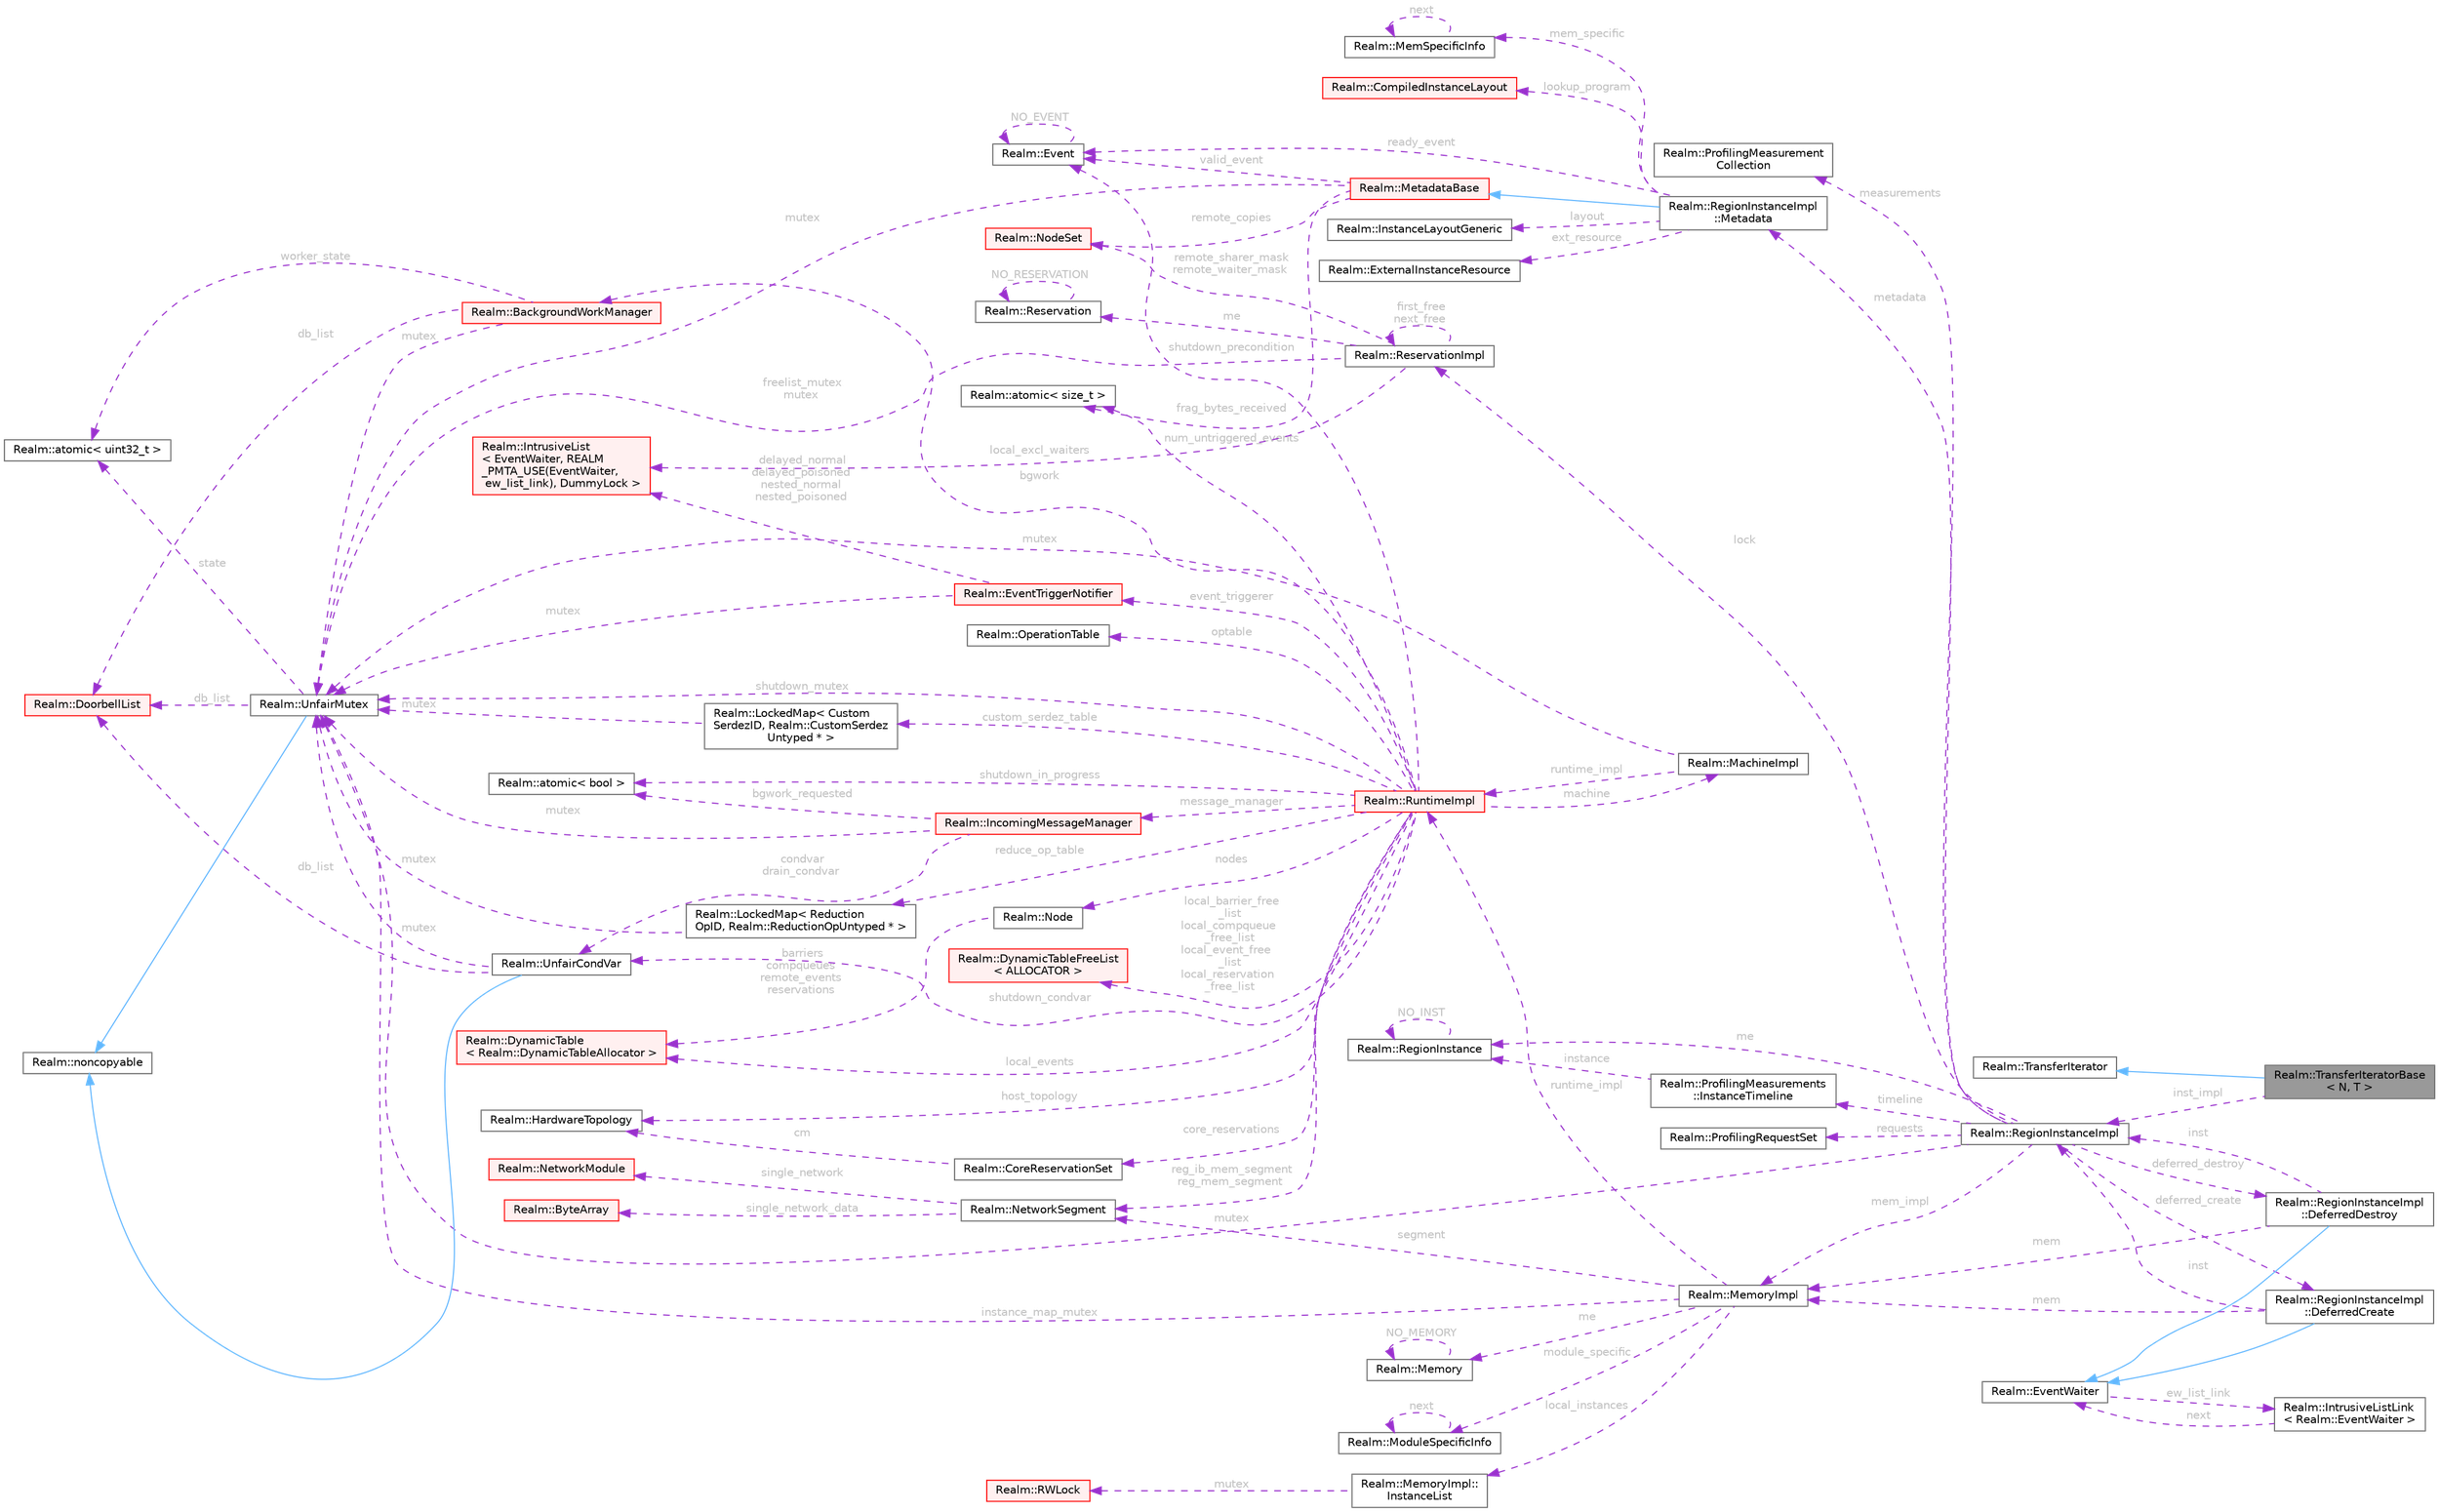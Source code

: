 digraph "Realm::TransferIteratorBase&lt; N, T &gt;"
{
 // LATEX_PDF_SIZE
  bgcolor="transparent";
  edge [fontname=Helvetica,fontsize=10,labelfontname=Helvetica,labelfontsize=10];
  node [fontname=Helvetica,fontsize=10,shape=box,height=0.2,width=0.4];
  rankdir="LR";
  Node1 [id="Node000001",label="Realm::TransferIteratorBase\l\< N, T \>",height=0.2,width=0.4,color="gray40", fillcolor="grey60", style="filled", fontcolor="black",tooltip=" "];
  Node2 -> Node1 [id="edge1_Node000001_Node000002",dir="back",color="steelblue1",style="solid",tooltip=" "];
  Node2 [id="Node000002",label="Realm::TransferIterator",height=0.2,width=0.4,color="gray40", fillcolor="white", style="filled",URL="$classRealm_1_1TransferIterator.html",tooltip=" "];
  Node3 -> Node1 [id="edge2_Node000001_Node000003",dir="back",color="darkorchid3",style="dashed",tooltip=" ",label=" inst_impl",fontcolor="grey" ];
  Node3 [id="Node000003",label="Realm::RegionInstanceImpl",height=0.2,width=0.4,color="gray40", fillcolor="white", style="filled",URL="$classRealm_1_1RegionInstanceImpl.html",tooltip=" "];
  Node4 -> Node3 [id="edge3_Node000003_Node000004",dir="back",color="darkorchid3",style="dashed",tooltip=" ",label=" deferred_create",fontcolor="grey" ];
  Node4 [id="Node000004",label="Realm::RegionInstanceImpl\l::DeferredCreate",height=0.2,width=0.4,color="gray40", fillcolor="white", style="filled",URL="$classRealm_1_1RegionInstanceImpl_1_1DeferredCreate.html",tooltip=" "];
  Node5 -> Node4 [id="edge4_Node000004_Node000005",dir="back",color="steelblue1",style="solid",tooltip=" "];
  Node5 [id="Node000005",label="Realm::EventWaiter",height=0.2,width=0.4,color="gray40", fillcolor="white", style="filled",URL="$classRealm_1_1EventWaiter.html",tooltip=" "];
  Node6 -> Node5 [id="edge5_Node000005_Node000006",dir="back",color="darkorchid3",style="dashed",tooltip=" ",label=" ew_list_link",fontcolor="grey" ];
  Node6 [id="Node000006",label="Realm::IntrusiveListLink\l\< Realm::EventWaiter \>",height=0.2,width=0.4,color="gray40", fillcolor="white", style="filled",URL="$structRealm_1_1IntrusiveListLink.html",tooltip=" "];
  Node5 -> Node6 [id="edge6_Node000006_Node000005",dir="back",color="darkorchid3",style="dashed",tooltip=" ",label=" next",fontcolor="grey" ];
  Node3 -> Node4 [id="edge7_Node000004_Node000003",dir="back",color="darkorchid3",style="dashed",tooltip=" ",label=" inst",fontcolor="grey" ];
  Node7 -> Node4 [id="edge8_Node000004_Node000007",dir="back",color="darkorchid3",style="dashed",tooltip=" ",label=" mem",fontcolor="grey" ];
  Node7 [id="Node000007",label="Realm::MemoryImpl",height=0.2,width=0.4,color="gray40", fillcolor="white", style="filled",URL="$classRealm_1_1MemoryImpl.html",tooltip=" "];
  Node8 -> Node7 [id="edge9_Node000007_Node000008",dir="back",color="darkorchid3",style="dashed",tooltip=" ",label=" me",fontcolor="grey" ];
  Node8 [id="Node000008",label="Realm::Memory",height=0.2,width=0.4,color="gray40", fillcolor="white", style="filled",URL="$classRealm_1_1Memory.html",tooltip=" "];
  Node8 -> Node8 [id="edge10_Node000008_Node000008",dir="back",color="darkorchid3",style="dashed",tooltip=" ",label=" NO_MEMORY",fontcolor="grey" ];
  Node9 -> Node7 [id="edge11_Node000007_Node000009",dir="back",color="darkorchid3",style="dashed",tooltip=" ",label=" segment",fontcolor="grey" ];
  Node9 [id="Node000009",label="Realm::NetworkSegment",height=0.2,width=0.4,color="gray40", fillcolor="white", style="filled",URL="$classRealm_1_1NetworkSegment.html",tooltip=" "];
  Node10 -> Node9 [id="edge12_Node000009_Node000010",dir="back",color="darkorchid3",style="dashed",tooltip=" ",label=" single_network",fontcolor="grey" ];
  Node10 [id="Node000010",label="Realm::NetworkModule",height=0.2,width=0.4,color="red", fillcolor="#FFF0F0", style="filled",URL="$classRealm_1_1NetworkModule.html",tooltip=" "];
  Node12 -> Node9 [id="edge13_Node000009_Node000012",dir="back",color="darkorchid3",style="dashed",tooltip=" ",label=" single_network_data",fontcolor="grey" ];
  Node12 [id="Node000012",label="Realm::ByteArray",height=0.2,width=0.4,color="red", fillcolor="#FFF0F0", style="filled",URL="$classRealm_1_1ByteArray.html",tooltip=" "];
  Node14 -> Node7 [id="edge14_Node000007_Node000014",dir="back",color="darkorchid3",style="dashed",tooltip=" ",label=" module_specific",fontcolor="grey" ];
  Node14 [id="Node000014",label="Realm::ModuleSpecificInfo",height=0.2,width=0.4,color="gray40", fillcolor="white", style="filled",URL="$classRealm_1_1ModuleSpecificInfo.html",tooltip=" "];
  Node14 -> Node14 [id="edge15_Node000014_Node000014",dir="back",color="darkorchid3",style="dashed",tooltip=" ",label=" next",fontcolor="grey" ];
  Node15 -> Node7 [id="edge16_Node000007_Node000015",dir="back",color="darkorchid3",style="dashed",tooltip=" ",label=" instance_map_mutex",fontcolor="grey" ];
  Node15 [id="Node000015",label="Realm::UnfairMutex",height=0.2,width=0.4,color="gray40", fillcolor="white", style="filled",URL="$classRealm_1_1UnfairMutex.html",tooltip=" "];
  Node16 -> Node15 [id="edge17_Node000015_Node000016",dir="back",color="steelblue1",style="solid",tooltip=" "];
  Node16 [id="Node000016",label="Realm::noncopyable",height=0.2,width=0.4,color="gray40", fillcolor="white", style="filled",URL="$classRealm_1_1noncopyable.html",tooltip=" "];
  Node17 -> Node15 [id="edge18_Node000015_Node000017",dir="back",color="darkorchid3",style="dashed",tooltip=" ",label=" state",fontcolor="grey" ];
  Node17 [id="Node000017",label="Realm::atomic\< uint32_t \>",height=0.2,width=0.4,color="gray40", fillcolor="white", style="filled",URL="$classRealm_1_1atomic.html",tooltip=" "];
  Node18 -> Node15 [id="edge19_Node000015_Node000018",dir="back",color="darkorchid3",style="dashed",tooltip=" ",label=" db_list",fontcolor="grey" ];
  Node18 [id="Node000018",label="Realm::DoorbellList",height=0.2,width=0.4,color="red", fillcolor="#FFF0F0", style="filled",URL="$classRealm_1_1DoorbellList.html",tooltip=" "];
  Node20 -> Node7 [id="edge20_Node000007_Node000020",dir="back",color="darkorchid3",style="dashed",tooltip=" ",label=" local_instances",fontcolor="grey" ];
  Node20 [id="Node000020",label="Realm::MemoryImpl::\lInstanceList",height=0.2,width=0.4,color="gray40", fillcolor="white", style="filled",URL="$structRealm_1_1MemoryImpl_1_1InstanceList.html",tooltip=" "];
  Node21 -> Node20 [id="edge21_Node000020_Node000021",dir="back",color="darkorchid3",style="dashed",tooltip=" ",label=" mutex",fontcolor="grey" ];
  Node21 [id="Node000021",label="Realm::RWLock",height=0.2,width=0.4,color="red", fillcolor="#FFF0F0", style="filled",URL="$classRealm_1_1RWLock.html",tooltip=" "];
  Node24 -> Node7 [id="edge22_Node000007_Node000024",dir="back",color="darkorchid3",style="dashed",tooltip=" ",label=" runtime_impl",fontcolor="grey" ];
  Node24 [id="Node000024",label="Realm::RuntimeImpl",height=0.2,width=0.4,color="red", fillcolor="#FFF0F0", style="filled",URL="$classRealm_1_1RuntimeImpl.html",tooltip=" "];
  Node25 -> Node24 [id="edge23_Node000024_Node000025",dir="back",color="darkorchid3",style="dashed",tooltip=" ",label=" machine",fontcolor="grey" ];
  Node25 [id="Node000025",label="Realm::MachineImpl",height=0.2,width=0.4,color="gray40", fillcolor="white", style="filled",URL="$classRealm_1_1MachineImpl.html",tooltip=" "];
  Node15 -> Node25 [id="edge24_Node000025_Node000015",dir="back",color="darkorchid3",style="dashed",tooltip=" ",label=" mutex",fontcolor="grey" ];
  Node24 -> Node25 [id="edge25_Node000025_Node000024",dir="back",color="darkorchid3",style="dashed",tooltip=" ",label=" runtime_impl",fontcolor="grey" ];
  Node26 -> Node24 [id="edge26_Node000024_Node000026",dir="back",color="darkorchid3",style="dashed",tooltip=" ",label=" reduce_op_table",fontcolor="grey" ];
  Node26 [id="Node000026",label="Realm::LockedMap\< Reduction\lOpID, Realm::ReductionOpUntyped * \>",height=0.2,width=0.4,color="gray40", fillcolor="white", style="filled",URL="$classRealm_1_1LockedMap.html",tooltip=" "];
  Node15 -> Node26 [id="edge27_Node000026_Node000015",dir="back",color="darkorchid3",style="dashed",tooltip=" ",label=" mutex",fontcolor="grey" ];
  Node27 -> Node24 [id="edge28_Node000024_Node000027",dir="back",color="darkorchid3",style="dashed",tooltip=" ",label=" custom_serdez_table",fontcolor="grey" ];
  Node27 [id="Node000027",label="Realm::LockedMap\< Custom\lSerdezID, Realm::CustomSerdez\lUntyped * \>",height=0.2,width=0.4,color="gray40", fillcolor="white", style="filled",URL="$classRealm_1_1LockedMap.html",tooltip=" "];
  Node15 -> Node27 [id="edge29_Node000027_Node000015",dir="back",color="darkorchid3",style="dashed",tooltip=" ",label=" mutex",fontcolor="grey" ];
  Node28 -> Node24 [id="edge30_Node000024_Node000028",dir="back",color="darkorchid3",style="dashed",tooltip=" ",label=" num_untriggered_events",fontcolor="grey" ];
  Node28 [id="Node000028",label="Realm::atomic\< size_t \>",height=0.2,width=0.4,color="gray40", fillcolor="white", style="filled",URL="$classRealm_1_1atomic.html",tooltip=" "];
  Node29 -> Node24 [id="edge31_Node000024_Node000029",dir="back",color="darkorchid3",style="dashed",tooltip=" ",label=" nodes",fontcolor="grey" ];
  Node29 [id="Node000029",label="Realm::Node",height=0.2,width=0.4,color="gray40", fillcolor="white", style="filled",URL="$structRealm_1_1Node.html",tooltip=" "];
  Node30 -> Node29 [id="edge32_Node000029_Node000030",dir="back",color="darkorchid3",style="dashed",tooltip=" ",label=" barriers\ncompqueues\nremote_events\nreservations",fontcolor="grey" ];
  Node30 [id="Node000030",label="Realm::DynamicTable\l\< Realm::DynamicTableAllocator \>",height=0.2,width=0.4,color="red", fillcolor="#FFF0F0", style="filled",URL="$classRealm_1_1DynamicTable.html",tooltip=" "];
  Node30 -> Node24 [id="edge33_Node000024_Node000030",dir="back",color="darkorchid3",style="dashed",tooltip=" ",label=" local_events",fontcolor="grey" ];
  Node33 -> Node24 [id="edge34_Node000024_Node000033",dir="back",color="darkorchid3",style="dashed",tooltip=" ",label=" local_barrier_free\l_list\nlocal_compqueue\l_free_list\nlocal_event_free\l_list\nlocal_reservation\l_free_list",fontcolor="grey" ];
  Node33 [id="Node000033",label="Realm::DynamicTableFreeList\l\< ALLOCATOR \>",height=0.2,width=0.4,color="red", fillcolor="#FFF0F0", style="filled",URL="$classRealm_1_1DynamicTableFreeList.html",tooltip=" "];
  Node15 -> Node24 [id="edge35_Node000024_Node000015",dir="back",color="darkorchid3",style="dashed",tooltip=" ",label=" shutdown_mutex",fontcolor="grey" ];
  Node35 -> Node24 [id="edge36_Node000024_Node000035",dir="back",color="darkorchid3",style="dashed",tooltip=" ",label=" shutdown_condvar",fontcolor="grey" ];
  Node35 [id="Node000035",label="Realm::UnfairCondVar",height=0.2,width=0.4,color="gray40", fillcolor="white", style="filled",URL="$classRealm_1_1UnfairCondVar.html",tooltip=" "];
  Node16 -> Node35 [id="edge37_Node000035_Node000016",dir="back",color="steelblue1",style="solid",tooltip=" "];
  Node15 -> Node35 [id="edge38_Node000035_Node000015",dir="back",color="darkorchid3",style="dashed",tooltip=" ",label=" mutex",fontcolor="grey" ];
  Node18 -> Node35 [id="edge39_Node000035_Node000018",dir="back",color="darkorchid3",style="dashed",tooltip=" ",label=" db_list",fontcolor="grey" ];
  Node36 -> Node24 [id="edge40_Node000024_Node000036",dir="back",color="darkorchid3",style="dashed",tooltip=" ",label=" shutdown_precondition",fontcolor="grey" ];
  Node36 [id="Node000036",label="Realm::Event",height=0.2,width=0.4,color="gray40", fillcolor="white", style="filled",URL="$classRealm_1_1Event.html",tooltip=" "];
  Node36 -> Node36 [id="edge41_Node000036_Node000036",dir="back",color="darkorchid3",style="dashed",tooltip=" ",label=" NO_EVENT",fontcolor="grey" ];
  Node37 -> Node24 [id="edge42_Node000024_Node000037",dir="back",color="darkorchid3",style="dashed",tooltip=" ",label=" shutdown_in_progress",fontcolor="grey" ];
  Node37 [id="Node000037",label="Realm::atomic\< bool \>",height=0.2,width=0.4,color="gray40", fillcolor="white", style="filled",URL="$classRealm_1_1atomic.html",tooltip=" "];
  Node38 -> Node24 [id="edge43_Node000024_Node000038",dir="back",color="darkorchid3",style="dashed",tooltip=" ",label=" host_topology",fontcolor="grey" ];
  Node38 [id="Node000038",label="Realm::HardwareTopology",height=0.2,width=0.4,color="gray40", fillcolor="white", style="filled",URL="$classRealm_1_1HardwareTopology.html",tooltip="Represents the topology of the host processor cores and memory."];
  Node39 -> Node24 [id="edge44_Node000024_Node000039",dir="back",color="darkorchid3",style="dashed",tooltip=" ",label=" core_reservations",fontcolor="grey" ];
  Node39 [id="Node000039",label="Realm::CoreReservationSet",height=0.2,width=0.4,color="gray40", fillcolor="white", style="filled",URL="$classRealm_1_1CoreReservationSet.html",tooltip=" "];
  Node38 -> Node39 [id="edge45_Node000039_Node000038",dir="back",color="darkorchid3",style="dashed",tooltip=" ",label=" cm",fontcolor="grey" ];
  Node40 -> Node24 [id="edge46_Node000024_Node000040",dir="back",color="darkorchid3",style="dashed",tooltip=" ",label=" bgwork",fontcolor="grey" ];
  Node40 [id="Node000040",label="Realm::BackgroundWorkManager",height=0.2,width=0.4,color="red", fillcolor="#FFF0F0", style="filled",URL="$classRealm_1_1BackgroundWorkManager.html",tooltip=" "];
  Node15 -> Node40 [id="edge47_Node000040_Node000015",dir="back",color="darkorchid3",style="dashed",tooltip=" ",label=" mutex",fontcolor="grey" ];
  Node17 -> Node40 [id="edge48_Node000040_Node000017",dir="back",color="darkorchid3",style="dashed",tooltip=" ",label=" worker_state",fontcolor="grey" ];
  Node18 -> Node40 [id="edge49_Node000040_Node000018",dir="back",color="darkorchid3",style="dashed",tooltip=" ",label=" db_list",fontcolor="grey" ];
  Node48 -> Node24 [id="edge50_Node000024_Node000048",dir="back",color="darkorchid3",style="dashed",tooltip=" ",label=" message_manager",fontcolor="grey" ];
  Node48 [id="Node000048",label="Realm::IncomingMessageManager",height=0.2,width=0.4,color="red", fillcolor="#FFF0F0", style="filled",URL="$classRealm_1_1IncomingMessageManager.html",tooltip=" "];
  Node37 -> Node48 [id="edge51_Node000048_Node000037",dir="back",color="darkorchid3",style="dashed",tooltip=" ",label=" bgwork_requested",fontcolor="grey" ];
  Node15 -> Node48 [id="edge52_Node000048_Node000015",dir="back",color="darkorchid3",style="dashed",tooltip=" ",label=" mutex",fontcolor="grey" ];
  Node35 -> Node48 [id="edge53_Node000048_Node000035",dir="back",color="darkorchid3",style="dashed",tooltip=" ",label=" condvar\ndrain_condvar",fontcolor="grey" ];
  Node56 -> Node24 [id="edge54_Node000024_Node000056",dir="back",color="darkorchid3",style="dashed",tooltip=" ",label=" event_triggerer",fontcolor="grey" ];
  Node56 [id="Node000056",label="Realm::EventTriggerNotifier",height=0.2,width=0.4,color="red", fillcolor="#FFF0F0", style="filled",URL="$classRealm_1_1EventTriggerNotifier.html",tooltip=" "];
  Node15 -> Node56 [id="edge55_Node000056_Node000015",dir="back",color="darkorchid3",style="dashed",tooltip=" ",label=" mutex",fontcolor="grey" ];
  Node57 -> Node56 [id="edge56_Node000056_Node000057",dir="back",color="darkorchid3",style="dashed",tooltip=" ",label=" delayed_normal\ndelayed_poisoned\nnested_normal\nnested_poisoned",fontcolor="grey" ];
  Node57 [id="Node000057",label="Realm::IntrusiveList\l\< EventWaiter, REALM\l_PMTA_USE(EventWaiter,\l ew_list_link), DummyLock \>",height=0.2,width=0.4,color="red", fillcolor="#FFF0F0", style="filled",URL="$classRealm_1_1IntrusiveList.html",tooltip=" "];
  Node60 -> Node24 [id="edge57_Node000024_Node000060",dir="back",color="darkorchid3",style="dashed",tooltip=" ",label=" optable",fontcolor="grey" ];
  Node60 [id="Node000060",label="Realm::OperationTable",height=0.2,width=0.4,color="gray40", fillcolor="white", style="filled",URL="$classRealm_1_1OperationTable.html",tooltip=" "];
  Node9 -> Node24 [id="edge58_Node000024_Node000009",dir="back",color="darkorchid3",style="dashed",tooltip=" ",label=" reg_ib_mem_segment\nreg_mem_segment",fontcolor="grey" ];
  Node65 -> Node3 [id="edge59_Node000003_Node000065",dir="back",color="darkorchid3",style="dashed",tooltip=" ",label=" deferred_destroy",fontcolor="grey" ];
  Node65 [id="Node000065",label="Realm::RegionInstanceImpl\l::DeferredDestroy",height=0.2,width=0.4,color="gray40", fillcolor="white", style="filled",URL="$classRealm_1_1RegionInstanceImpl_1_1DeferredDestroy.html",tooltip=" "];
  Node5 -> Node65 [id="edge60_Node000065_Node000005",dir="back",color="steelblue1",style="solid",tooltip=" "];
  Node3 -> Node65 [id="edge61_Node000065_Node000003",dir="back",color="darkorchid3",style="dashed",tooltip=" ",label=" inst",fontcolor="grey" ];
  Node7 -> Node65 [id="edge62_Node000065_Node000007",dir="back",color="darkorchid3",style="dashed",tooltip=" ",label=" mem",fontcolor="grey" ];
  Node66 -> Node3 [id="edge63_Node000003_Node000066",dir="back",color="darkorchid3",style="dashed",tooltip=" ",label=" me",fontcolor="grey" ];
  Node66 [id="Node000066",label="Realm::RegionInstance",height=0.2,width=0.4,color="gray40", fillcolor="white", style="filled",URL="$classRealm_1_1RegionInstance.html",tooltip=" "];
  Node66 -> Node66 [id="edge64_Node000066_Node000066",dir="back",color="darkorchid3",style="dashed",tooltip=" ",label=" NO_INST",fontcolor="grey" ];
  Node7 -> Node3 [id="edge65_Node000003_Node000007",dir="back",color="darkorchid3",style="dashed",tooltip=" ",label=" mem_impl",fontcolor="grey" ];
  Node67 -> Node3 [id="edge66_Node000003_Node000067",dir="back",color="darkorchid3",style="dashed",tooltip=" ",label=" requests",fontcolor="grey" ];
  Node67 [id="Node000067",label="Realm::ProfilingRequestSet",height=0.2,width=0.4,color="gray40", fillcolor="white", style="filled",URL="$classRealm_1_1ProfilingRequestSet.html",tooltip=" "];
  Node68 -> Node3 [id="edge67_Node000003_Node000068",dir="back",color="darkorchid3",style="dashed",tooltip=" ",label=" measurements",fontcolor="grey" ];
  Node68 [id="Node000068",label="Realm::ProfilingMeasurement\lCollection",height=0.2,width=0.4,color="gray40", fillcolor="white", style="filled",URL="$classRealm_1_1ProfilingMeasurementCollection.html",tooltip=" "];
  Node69 -> Node3 [id="edge68_Node000003_Node000069",dir="back",color="darkorchid3",style="dashed",tooltip=" ",label=" timeline",fontcolor="grey" ];
  Node69 [id="Node000069",label="Realm::ProfilingMeasurements\l::InstanceTimeline",height=0.2,width=0.4,color="gray40", fillcolor="white", style="filled",URL="$structRealm_1_1ProfilingMeasurements_1_1InstanceTimeline.html",tooltip=" "];
  Node66 -> Node69 [id="edge69_Node000069_Node000066",dir="back",color="darkorchid3",style="dashed",tooltip=" ",label=" instance",fontcolor="grey" ];
  Node15 -> Node3 [id="edge70_Node000003_Node000015",dir="back",color="darkorchid3",style="dashed",tooltip=" ",label=" mutex",fontcolor="grey" ];
  Node70 -> Node3 [id="edge71_Node000003_Node000070",dir="back",color="darkorchid3",style="dashed",tooltip=" ",label=" metadata",fontcolor="grey" ];
  Node70 [id="Node000070",label="Realm::RegionInstanceImpl\l::Metadata",height=0.2,width=0.4,color="gray40", fillcolor="white", style="filled",URL="$classRealm_1_1RegionInstanceImpl_1_1Metadata.html",tooltip=" "];
  Node71 -> Node70 [id="edge72_Node000070_Node000071",dir="back",color="steelblue1",style="solid",tooltip=" "];
  Node71 [id="Node000071",label="Realm::MetadataBase",height=0.2,width=0.4,color="red", fillcolor="#FFF0F0", style="filled",URL="$classRealm_1_1MetadataBase.html",tooltip=" "];
  Node15 -> Node71 [id="edge73_Node000071_Node000015",dir="back",color="darkorchid3",style="dashed",tooltip=" ",label=" mutex",fontcolor="grey" ];
  Node36 -> Node71 [id="edge74_Node000071_Node000036",dir="back",color="darkorchid3",style="dashed",tooltip=" ",label=" valid_event",fontcolor="grey" ];
  Node72 -> Node71 [id="edge75_Node000071_Node000072",dir="back",color="darkorchid3",style="dashed",tooltip=" ",label=" remote_copies",fontcolor="grey" ];
  Node72 [id="Node000072",label="Realm::NodeSet",height=0.2,width=0.4,color="red", fillcolor="#FFF0F0", style="filled",URL="$classRealm_1_1NodeSet.html",tooltip=" "];
  Node28 -> Node71 [id="edge76_Node000071_Node000028",dir="back",color="darkorchid3",style="dashed",tooltip=" ",label=" frag_bytes_received",fontcolor="grey" ];
  Node36 -> Node70 [id="edge77_Node000070_Node000036",dir="back",color="darkorchid3",style="dashed",tooltip=" ",label=" ready_event",fontcolor="grey" ];
  Node76 -> Node70 [id="edge78_Node000070_Node000076",dir="back",color="darkorchid3",style="dashed",tooltip=" ",label=" layout",fontcolor="grey" ];
  Node76 [id="Node000076",label="Realm::InstanceLayoutGeneric",height=0.2,width=0.4,color="gray40", fillcolor="white", style="filled",URL="$classRealm_1_1InstanceLayoutGeneric.html",tooltip=" "];
  Node77 -> Node70 [id="edge79_Node000070_Node000077",dir="back",color="darkorchid3",style="dashed",tooltip=" ",label=" ext_resource",fontcolor="grey" ];
  Node77 [id="Node000077",label="Realm::ExternalInstanceResource",height=0.2,width=0.4,color="gray40", fillcolor="white", style="filled",URL="$classRealm_1_1ExternalInstanceResource.html",tooltip=" "];
  Node78 -> Node70 [id="edge80_Node000070_Node000078",dir="back",color="darkorchid3",style="dashed",tooltip=" ",label=" mem_specific",fontcolor="grey" ];
  Node78 [id="Node000078",label="Realm::MemSpecificInfo",height=0.2,width=0.4,color="gray40", fillcolor="white", style="filled",URL="$classRealm_1_1MemSpecificInfo.html",tooltip=" "];
  Node78 -> Node78 [id="edge81_Node000078_Node000078",dir="back",color="darkorchid3",style="dashed",tooltip=" ",label=" next",fontcolor="grey" ];
  Node79 -> Node70 [id="edge82_Node000070_Node000079",dir="back",color="darkorchid3",style="dashed",tooltip=" ",label=" lookup_program",fontcolor="grey" ];
  Node79 [id="Node000079",label="Realm::CompiledInstanceLayout",height=0.2,width=0.4,color="red", fillcolor="#FFF0F0", style="filled",URL="$classRealm_1_1CompiledInstanceLayout.html",tooltip=" "];
  Node81 -> Node3 [id="edge83_Node000003_Node000081",dir="back",color="darkorchid3",style="dashed",tooltip=" ",label=" lock",fontcolor="grey" ];
  Node81 [id="Node000081",label="Realm::ReservationImpl",height=0.2,width=0.4,color="gray40", fillcolor="white", style="filled",URL="$classRealm_1_1ReservationImpl.html",tooltip=" "];
  Node82 -> Node81 [id="edge84_Node000081_Node000082",dir="back",color="darkorchid3",style="dashed",tooltip=" ",label=" me",fontcolor="grey" ];
  Node82 [id="Node000082",label="Realm::Reservation",height=0.2,width=0.4,color="gray40", fillcolor="white", style="filled",URL="$classRealm_1_1Reservation.html",tooltip=" "];
  Node82 -> Node82 [id="edge85_Node000082_Node000082",dir="back",color="darkorchid3",style="dashed",tooltip=" ",label=" NO_RESERVATION",fontcolor="grey" ];
  Node15 -> Node81 [id="edge86_Node000081_Node000015",dir="back",color="darkorchid3",style="dashed",tooltip=" ",label=" freelist_mutex\nmutex",fontcolor="grey" ];
  Node72 -> Node81 [id="edge87_Node000081_Node000072",dir="back",color="darkorchid3",style="dashed",tooltip=" ",label=" remote_sharer_mask\nremote_waiter_mask",fontcolor="grey" ];
  Node57 -> Node81 [id="edge88_Node000081_Node000057",dir="back",color="darkorchid3",style="dashed",tooltip=" ",label=" local_excl_waiters",fontcolor="grey" ];
  Node81 -> Node81 [id="edge89_Node000081_Node000081",dir="back",color="darkorchid3",style="dashed",tooltip=" ",label=" first_free\nnext_free",fontcolor="grey" ];
}
